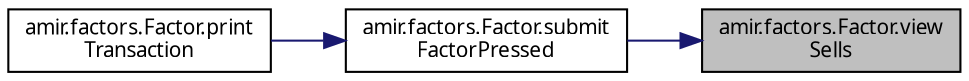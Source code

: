 digraph "amir.factors.Factor.viewSells"
{
 // LATEX_PDF_SIZE
  edge [fontname="FreeSans.ttf",fontsize="10",labelfontname="FreeSans.ttf",labelfontsize="10"];
  node [fontname="FreeSans.ttf",fontsize="10",shape=record];
  rankdir="RL";
  Node1 [label="amir.factors.Factor.view\lSells",height=0.2,width=0.4,color="black", fillcolor="grey75", style="filled", fontcolor="black",tooltip=" "];
  Node1 -> Node2 [dir="back",color="midnightblue",fontsize="10",style="solid",fontname="FreeSans.ttf"];
  Node2 [label="amir.factors.Factor.submit\lFactorPressed",height=0.2,width=0.4,color="black", fillcolor="white", style="filled",URL="$classamir_1_1factors_1_1_factor.html#a6f2cd0998cfca0eb013f6b3c61833e5d",tooltip=" "];
  Node2 -> Node3 [dir="back",color="midnightblue",fontsize="10",style="solid",fontname="FreeSans.ttf"];
  Node3 [label="amir.factors.Factor.print\lTransaction",height=0.2,width=0.4,color="black", fillcolor="white", style="filled",URL="$classamir_1_1factors_1_1_factor.html#a60c0315463c33eb79c75f6f0f8c3eb0f",tooltip=" "];
}
